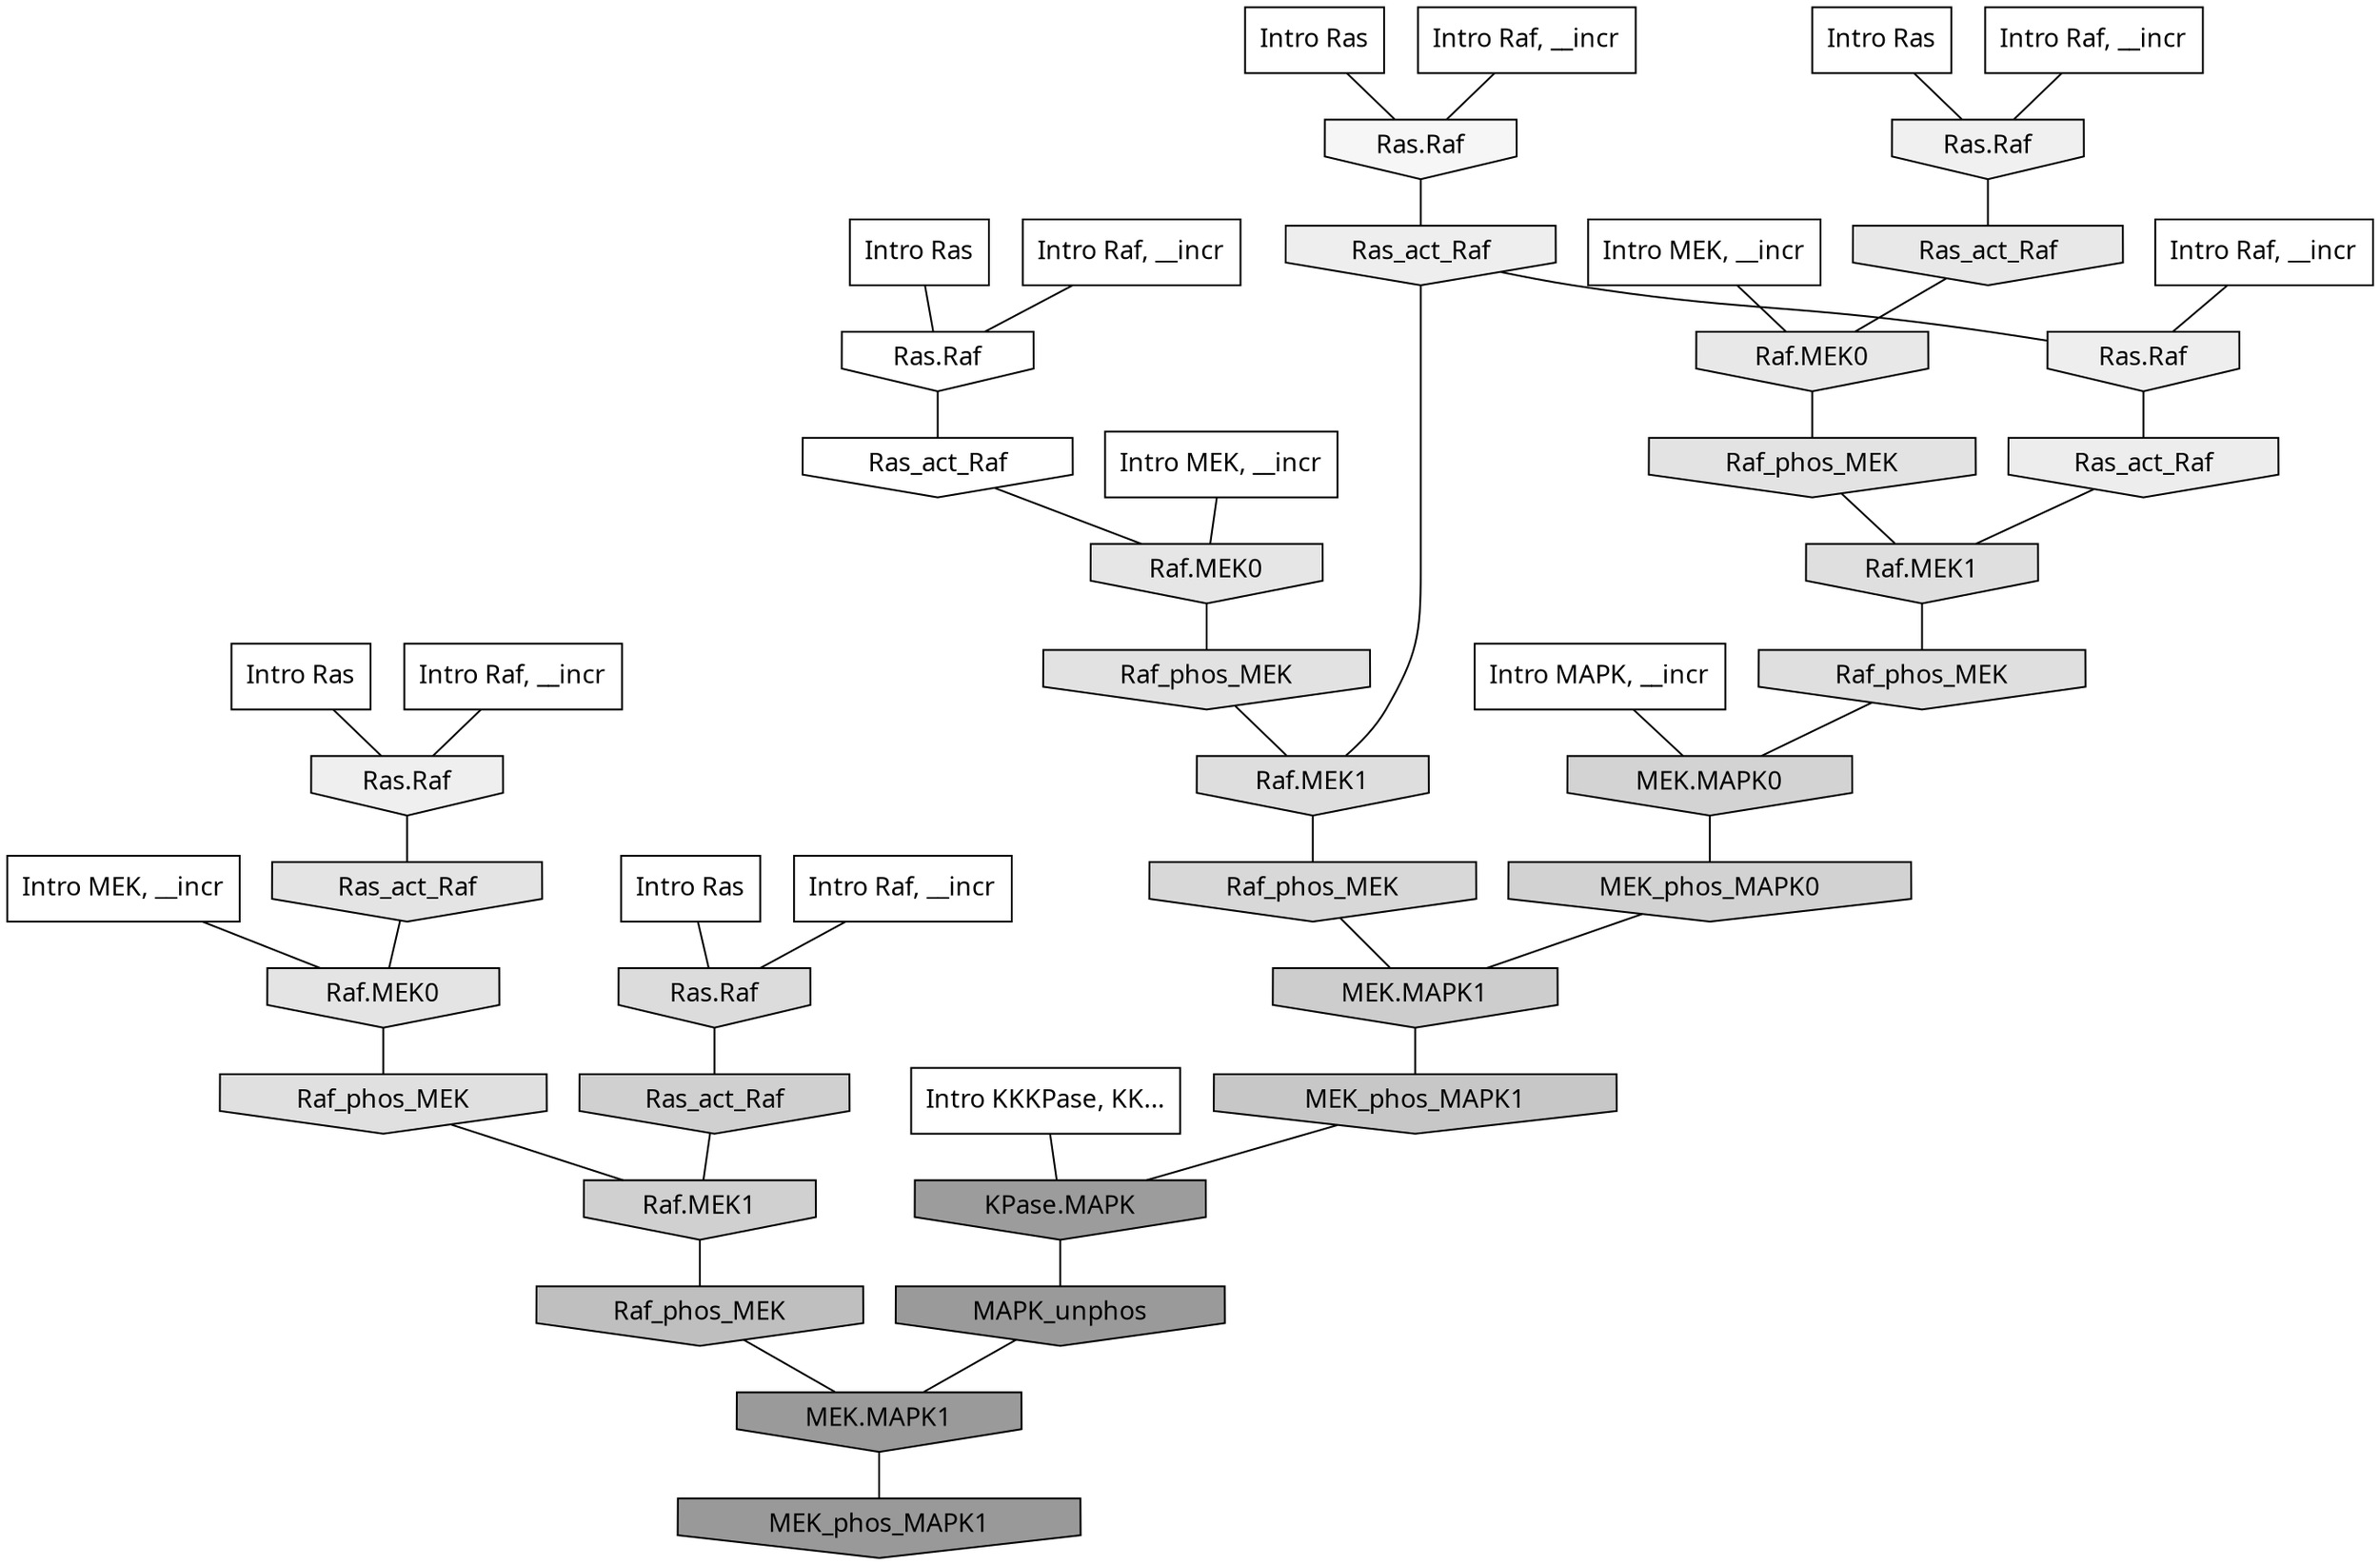 digraph G{
  rankdir="TB";
  ranksep=0.30;
  node [fontname="CMU Serif"];
  edge [fontname="CMU Serif"];
  
  3 [label="Intro Ras", shape=rectangle, style=filled, fillcolor="0.000 0.000 1.000"]
  
  11 [label="Intro Ras", shape=rectangle, style=filled, fillcolor="0.000 0.000 1.000"]
  
  41 [label="Intro Ras", shape=rectangle, style=filled, fillcolor="0.000 0.000 1.000"]
  
  51 [label="Intro Ras", shape=rectangle, style=filled, fillcolor="0.000 0.000 1.000"]
  
  80 [label="Intro Ras", shape=rectangle, style=filled, fillcolor="0.000 0.000 1.000"]
  
  483 [label="Intro Raf, __incr", shape=rectangle, style=filled, fillcolor="0.000 0.000 1.000"]
  
  600 [label="Intro Raf, __incr", shape=rectangle, style=filled, fillcolor="0.000 0.000 1.000"]
  
  748 [label="Intro Raf, __incr", shape=rectangle, style=filled, fillcolor="0.000 0.000 1.000"]
  
  791 [label="Intro Raf, __incr", shape=rectangle, style=filled, fillcolor="0.000 0.000 1.000"]
  
  1018 [label="Intro Raf, __incr", shape=rectangle, style=filled, fillcolor="0.000 0.000 1.000"]
  
  1021 [label="Intro Raf, __incr", shape=rectangle, style=filled, fillcolor="0.000 0.000 1.000"]
  
  1572 [label="Intro MEK, __incr", shape=rectangle, style=filled, fillcolor="0.000 0.000 1.000"]
  
  1744 [label="Intro MEK, __incr", shape=rectangle, style=filled, fillcolor="0.000 0.000 1.000"]
  
  2095 [label="Intro MEK, __incr", shape=rectangle, style=filled, fillcolor="0.000 0.000 1.000"]
  
  2670 [label="Intro MAPK, __incr", shape=rectangle, style=filled, fillcolor="0.000 0.000 1.000"]
  
  3197 [label="Intro KKKPase, KK...", shape=rectangle, style=filled, fillcolor="0.000 0.000 1.000"]
  
  3259 [label="Ras.Raf", shape=invhouse, style=filled, fillcolor="0.000 0.000 1.000"]
  
  3299 [label="Ras_act_Raf", shape=invhouse, style=filled, fillcolor="0.000 0.000 1.000"]
  
  3979 [label="Ras.Raf", shape=invhouse, style=filled, fillcolor="0.000 0.000 0.963"]
  
  4655 [label="Ras.Raf", shape=invhouse, style=filled, fillcolor="0.000 0.000 0.939"]
  
  4827 [label="Ras.Raf", shape=invhouse, style=filled, fillcolor="0.000 0.000 0.935"]
  
  4903 [label="Ras_act_Raf", shape=invhouse, style=filled, fillcolor="0.000 0.000 0.932"]
  
  4907 [label="Ras.Raf", shape=invhouse, style=filled, fillcolor="0.000 0.000 0.932"]
  
  5018 [label="Ras_act_Raf", shape=invhouse, style=filled, fillcolor="0.000 0.000 0.928"]
  
  5640 [label="Ras_act_Raf", shape=invhouse, style=filled, fillcolor="0.000 0.000 0.910"]
  
  5644 [label="Raf.MEK0", shape=invhouse, style=filled, fillcolor="0.000 0.000 0.910"]
  
  5964 [label="Raf.MEK0", shape=invhouse, style=filled, fillcolor="0.000 0.000 0.902"]
  
  6338 [label="Ras_act_Raf", shape=invhouse, style=filled, fillcolor="0.000 0.000 0.892"]
  
  6341 [label="Raf.MEK0", shape=invhouse, style=filled, fillcolor="0.000 0.000 0.892"]
  
  6438 [label="Raf_phos_MEK", shape=invhouse, style=filled, fillcolor="0.000 0.000 0.890"]
  
  6816 [label="Raf_phos_MEK", shape=invhouse, style=filled, fillcolor="0.000 0.000 0.883"]
  
  7190 [label="Raf_phos_MEK", shape=invhouse, style=filled, fillcolor="0.000 0.000 0.876"]
  
  7296 [label="Raf.MEK1", shape=invhouse, style=filled, fillcolor="0.000 0.000 0.874"]
  
  7480 [label="Raf_phos_MEK", shape=invhouse, style=filled, fillcolor="0.000 0.000 0.872"]
  
  7522 [label="Raf.MEK1", shape=invhouse, style=filled, fillcolor="0.000 0.000 0.871"]
  
  8055 [label="Ras.Raf", shape=invhouse, style=filled, fillcolor="0.000 0.000 0.862"]
  
  9242 [label="Raf_phos_MEK", shape=invhouse, style=filled, fillcolor="0.000 0.000 0.845"]
  
  10841 [label="MEK.MAPK0", shape=invhouse, style=filled, fillcolor="0.000 0.000 0.827"]
  
  11159 [label="MEK_phos_MAPK0", shape=invhouse, style=filled, fillcolor="0.000 0.000 0.824"]
  
  12016 [label="Ras_act_Raf", shape=invhouse, style=filled, fillcolor="0.000 0.000 0.816"]
  
  12021 [label="Raf.MEK1", shape=invhouse, style=filled, fillcolor="0.000 0.000 0.816"]
  
  13663 [label="MEK.MAPK1", shape=invhouse, style=filled, fillcolor="0.000 0.000 0.803"]
  
  16362 [label="MEK_phos_MAPK1", shape=invhouse, style=filled, fillcolor="0.000 0.000 0.780"]
  
  18284 [label="Raf_phos_MEK", shape=invhouse, style=filled, fillcolor="0.000 0.000 0.748"]
  
  22846 [label="KPase.MAPK", shape=invhouse, style=filled, fillcolor="0.000 0.000 0.612"]
  
  23166 [label="MAPK_unphos", shape=invhouse, style=filled, fillcolor="0.000 0.000 0.603"]
  
  23167 [label="MEK.MAPK1", shape=invhouse, style=filled, fillcolor="0.000 0.000 0.603"]
  
  23268 [label="MEK_phos_MAPK1", shape=invhouse, style=filled, fillcolor="0.000 0.000 0.600"]
  
  
  23167 -> 23268 [dir=none, color="0.000 0.000 0.000"] 
  23166 -> 23167 [dir=none, color="0.000 0.000 0.000"] 
  22846 -> 23166 [dir=none, color="0.000 0.000 0.000"] 
  18284 -> 23167 [dir=none, color="0.000 0.000 0.000"] 
  16362 -> 22846 [dir=none, color="0.000 0.000 0.000"] 
  13663 -> 16362 [dir=none, color="0.000 0.000 0.000"] 
  12021 -> 18284 [dir=none, color="0.000 0.000 0.000"] 
  12016 -> 12021 [dir=none, color="0.000 0.000 0.000"] 
  11159 -> 13663 [dir=none, color="0.000 0.000 0.000"] 
  10841 -> 11159 [dir=none, color="0.000 0.000 0.000"] 
  9242 -> 13663 [dir=none, color="0.000 0.000 0.000"] 
  8055 -> 12016 [dir=none, color="0.000 0.000 0.000"] 
  7522 -> 9242 [dir=none, color="0.000 0.000 0.000"] 
  7480 -> 10841 [dir=none, color="0.000 0.000 0.000"] 
  7296 -> 7480 [dir=none, color="0.000 0.000 0.000"] 
  7190 -> 12021 [dir=none, color="0.000 0.000 0.000"] 
  6816 -> 7522 [dir=none, color="0.000 0.000 0.000"] 
  6438 -> 7296 [dir=none, color="0.000 0.000 0.000"] 
  6341 -> 7190 [dir=none, color="0.000 0.000 0.000"] 
  6338 -> 6341 [dir=none, color="0.000 0.000 0.000"] 
  5964 -> 6816 [dir=none, color="0.000 0.000 0.000"] 
  5644 -> 6438 [dir=none, color="0.000 0.000 0.000"] 
  5640 -> 5644 [dir=none, color="0.000 0.000 0.000"] 
  5018 -> 7296 [dir=none, color="0.000 0.000 0.000"] 
  4907 -> 5018 [dir=none, color="0.000 0.000 0.000"] 
  4903 -> 4907 [dir=none, color="0.000 0.000 0.000"] 
  4903 -> 7522 [dir=none, color="0.000 0.000 0.000"] 
  4827 -> 6338 [dir=none, color="0.000 0.000 0.000"] 
  4655 -> 5640 [dir=none, color="0.000 0.000 0.000"] 
  3979 -> 4903 [dir=none, color="0.000 0.000 0.000"] 
  3299 -> 5964 [dir=none, color="0.000 0.000 0.000"] 
  3259 -> 3299 [dir=none, color="0.000 0.000 0.000"] 
  3197 -> 22846 [dir=none, color="0.000 0.000 0.000"] 
  2670 -> 10841 [dir=none, color="0.000 0.000 0.000"] 
  2095 -> 5964 [dir=none, color="0.000 0.000 0.000"] 
  1744 -> 6341 [dir=none, color="0.000 0.000 0.000"] 
  1572 -> 5644 [dir=none, color="0.000 0.000 0.000"] 
  1021 -> 3979 [dir=none, color="0.000 0.000 0.000"] 
  1018 -> 3259 [dir=none, color="0.000 0.000 0.000"] 
  791 -> 8055 [dir=none, color="0.000 0.000 0.000"] 
  748 -> 4655 [dir=none, color="0.000 0.000 0.000"] 
  600 -> 4907 [dir=none, color="0.000 0.000 0.000"] 
  483 -> 4827 [dir=none, color="0.000 0.000 0.000"] 
  80 -> 8055 [dir=none, color="0.000 0.000 0.000"] 
  51 -> 4655 [dir=none, color="0.000 0.000 0.000"] 
  41 -> 3259 [dir=none, color="0.000 0.000 0.000"] 
  11 -> 4827 [dir=none, color="0.000 0.000 0.000"] 
  3 -> 3979 [dir=none, color="0.000 0.000 0.000"] 
  
  }
